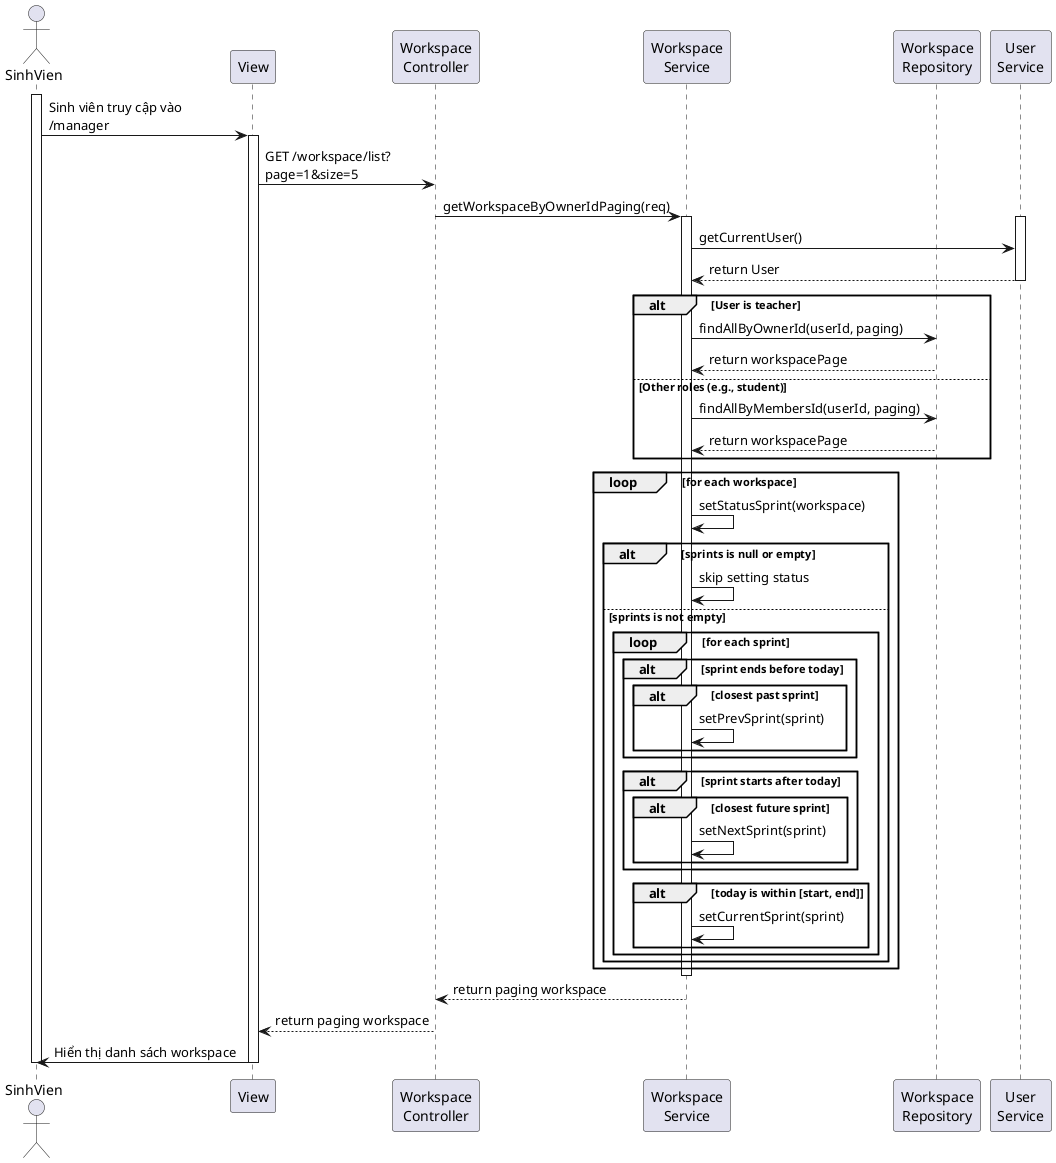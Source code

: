 @startuml

actor SinhVien as SV
participant "View" as View
participant "Workspace\nController" as Controller
participant "Workspace\nService" as Service
participant "Workspace\nRepository" as Repo
participant "User\nService" as UService

activate SV
SV -> View : Sinh viên truy cập vào\n/manager

activate View
View -> Controller : GET /workspace/list?\npage=1&size=5
Controller -> Service : getWorkspaceByOwnerIdPaging(req)

activate Service
activate UService
Service -> UService : getCurrentUser()
UService --> Service : return User
deactivate UService

alt User is teacher
    Service -> Repo : findAllByOwnerId(userId, paging)
    Repo --> Service : return workspacePage
else Other roles (e.g., student)
    Service -> Repo : findAllByMembersId(userId, paging)
    Repo --> Service : return workspacePage
end

loop for each workspace
    Service -> Service : setStatusSprint(workspace)
    
    alt sprints is null or empty
        Service -> Service : skip setting status
    else sprints is not empty
        loop for each sprint
            alt sprint ends before today
                alt closest past sprint
                    Service -> Service : setPrevSprint(sprint)
                end
            end

            alt sprint starts after today
                alt closest future sprint
                    Service -> Service : setNextSprint(sprint)
                end
            end

            alt today is within [start, end]
                Service -> Service : setCurrentSprint(sprint)
            end
        end
    end
end
deactivate Service

Service --> Controller : return paging workspace
Controller --> View : return paging workspace
View -> SV : Hiển thị danh sách workspace

deactivate View
deactivate SV
@enduml
